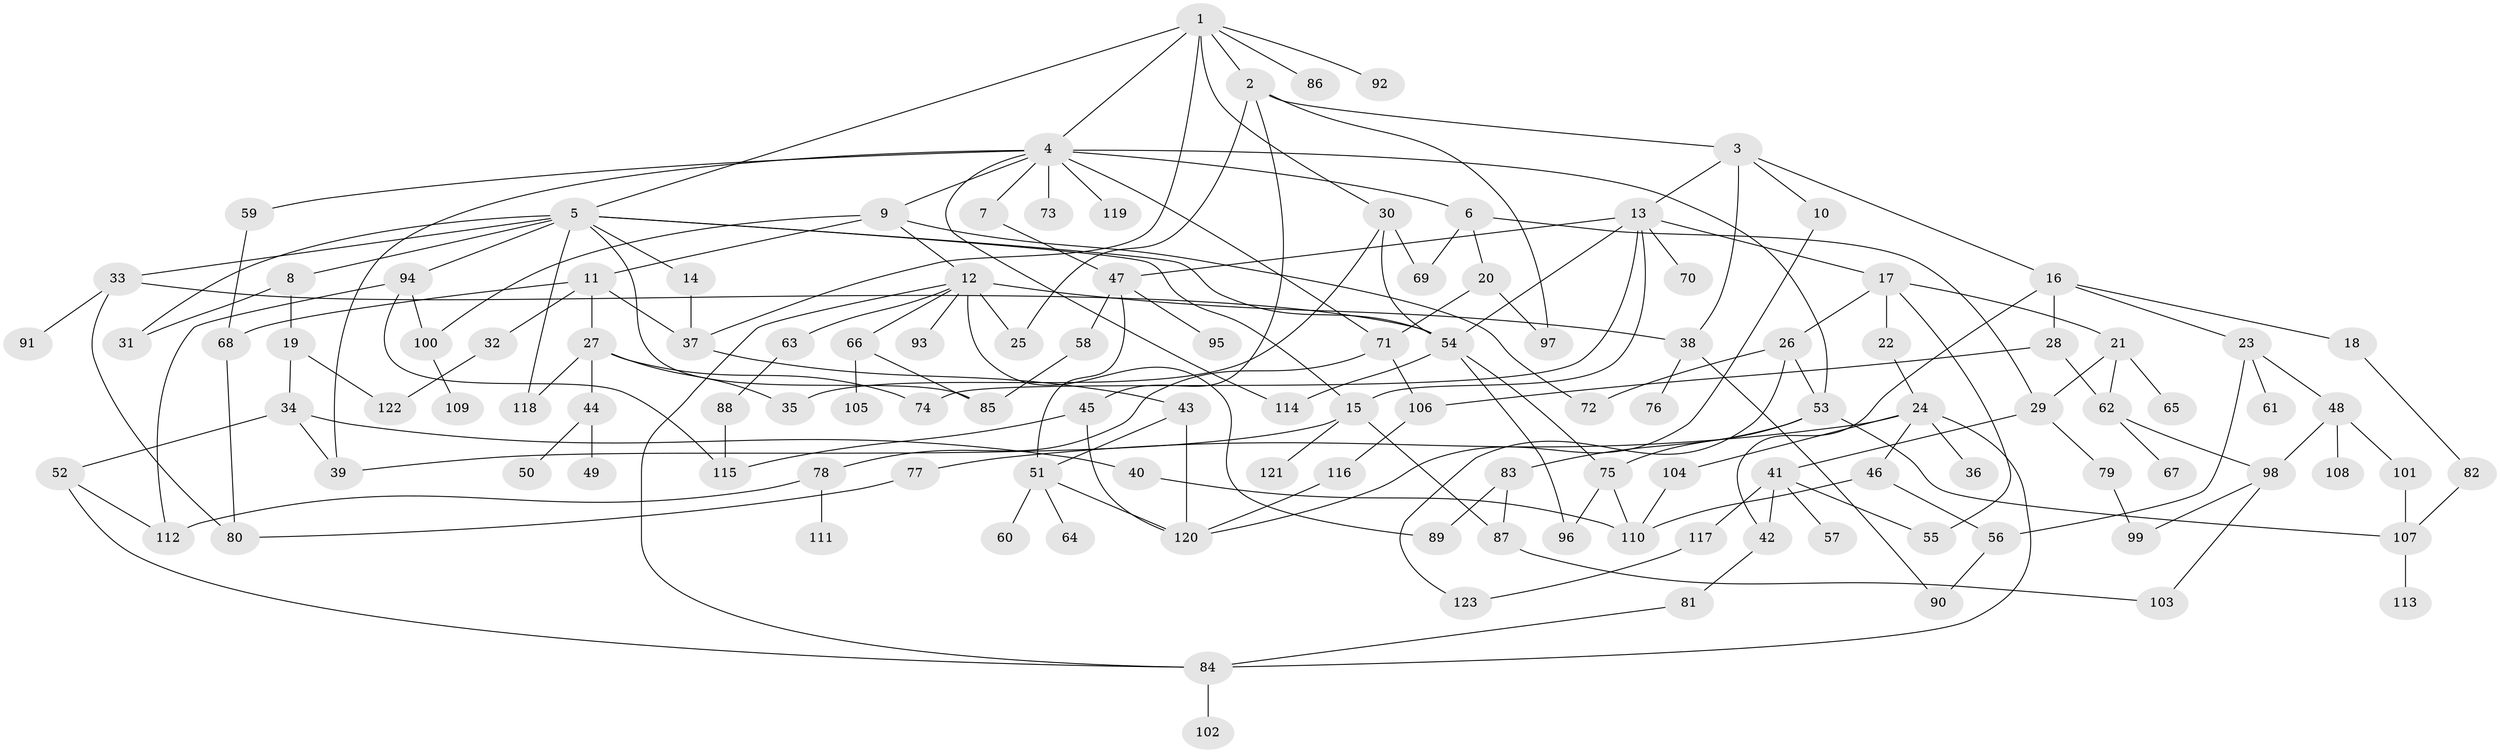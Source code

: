 // Generated by graph-tools (version 1.1) at 2025/34/03/09/25 02:34:00]
// undirected, 123 vertices, 182 edges
graph export_dot {
graph [start="1"]
  node [color=gray90,style=filled];
  1;
  2;
  3;
  4;
  5;
  6;
  7;
  8;
  9;
  10;
  11;
  12;
  13;
  14;
  15;
  16;
  17;
  18;
  19;
  20;
  21;
  22;
  23;
  24;
  25;
  26;
  27;
  28;
  29;
  30;
  31;
  32;
  33;
  34;
  35;
  36;
  37;
  38;
  39;
  40;
  41;
  42;
  43;
  44;
  45;
  46;
  47;
  48;
  49;
  50;
  51;
  52;
  53;
  54;
  55;
  56;
  57;
  58;
  59;
  60;
  61;
  62;
  63;
  64;
  65;
  66;
  67;
  68;
  69;
  70;
  71;
  72;
  73;
  74;
  75;
  76;
  77;
  78;
  79;
  80;
  81;
  82;
  83;
  84;
  85;
  86;
  87;
  88;
  89;
  90;
  91;
  92;
  93;
  94;
  95;
  96;
  97;
  98;
  99;
  100;
  101;
  102;
  103;
  104;
  105;
  106;
  107;
  108;
  109;
  110;
  111;
  112;
  113;
  114;
  115;
  116;
  117;
  118;
  119;
  120;
  121;
  122;
  123;
  1 -- 2;
  1 -- 4;
  1 -- 5;
  1 -- 30;
  1 -- 86;
  1 -- 92;
  1 -- 37;
  2 -- 3;
  2 -- 45;
  2 -- 25;
  2 -- 97;
  3 -- 10;
  3 -- 13;
  3 -- 16;
  3 -- 38;
  4 -- 6;
  4 -- 7;
  4 -- 9;
  4 -- 53;
  4 -- 59;
  4 -- 73;
  4 -- 119;
  4 -- 114;
  4 -- 39;
  4 -- 71;
  5 -- 8;
  5 -- 14;
  5 -- 33;
  5 -- 54;
  5 -- 94;
  5 -- 118;
  5 -- 85;
  5 -- 15;
  5 -- 31;
  6 -- 20;
  6 -- 29;
  6 -- 69;
  7 -- 47;
  8 -- 19;
  8 -- 31;
  9 -- 11;
  9 -- 12;
  9 -- 72;
  9 -- 100;
  10 -- 120;
  11 -- 27;
  11 -- 32;
  11 -- 37;
  11 -- 68;
  12 -- 25;
  12 -- 63;
  12 -- 66;
  12 -- 89;
  12 -- 93;
  12 -- 84;
  12 -- 38;
  13 -- 15;
  13 -- 17;
  13 -- 47;
  13 -- 70;
  13 -- 74;
  13 -- 54;
  14 -- 37;
  15 -- 39;
  15 -- 121;
  15 -- 87;
  16 -- 18;
  16 -- 23;
  16 -- 28;
  16 -- 42;
  17 -- 21;
  17 -- 22;
  17 -- 26;
  17 -- 55;
  18 -- 82;
  19 -- 34;
  19 -- 122;
  20 -- 71;
  20 -- 97;
  21 -- 62;
  21 -- 65;
  21 -- 29;
  22 -- 24;
  23 -- 48;
  23 -- 61;
  23 -- 56;
  24 -- 36;
  24 -- 46;
  24 -- 77;
  24 -- 104;
  24 -- 84;
  26 -- 72;
  26 -- 53;
  26 -- 123;
  27 -- 44;
  27 -- 74;
  27 -- 118;
  27 -- 35;
  28 -- 106;
  28 -- 62;
  29 -- 41;
  29 -- 79;
  30 -- 35;
  30 -- 69;
  30 -- 54;
  32 -- 122;
  33 -- 91;
  33 -- 54;
  33 -- 80;
  34 -- 40;
  34 -- 52;
  34 -- 39;
  37 -- 43;
  38 -- 76;
  38 -- 90;
  40 -- 110;
  41 -- 57;
  41 -- 117;
  41 -- 42;
  41 -- 55;
  42 -- 81;
  43 -- 120;
  43 -- 51;
  44 -- 49;
  44 -- 50;
  45 -- 120;
  45 -- 115;
  46 -- 56;
  46 -- 110;
  47 -- 51;
  47 -- 58;
  47 -- 95;
  48 -- 98;
  48 -- 101;
  48 -- 108;
  51 -- 60;
  51 -- 64;
  51 -- 120;
  52 -- 84;
  52 -- 112;
  53 -- 75;
  53 -- 83;
  53 -- 107;
  54 -- 96;
  54 -- 114;
  54 -- 75;
  56 -- 90;
  58 -- 85;
  59 -- 68;
  62 -- 67;
  62 -- 98;
  63 -- 88;
  66 -- 105;
  66 -- 85;
  68 -- 80;
  71 -- 78;
  71 -- 106;
  75 -- 110;
  75 -- 96;
  77 -- 80;
  78 -- 111;
  78 -- 112;
  79 -- 99;
  81 -- 84;
  82 -- 107;
  83 -- 87;
  83 -- 89;
  84 -- 102;
  87 -- 103;
  88 -- 115;
  94 -- 100;
  94 -- 112;
  94 -- 115;
  98 -- 99;
  98 -- 103;
  100 -- 109;
  101 -- 107;
  104 -- 110;
  106 -- 116;
  107 -- 113;
  116 -- 120;
  117 -- 123;
}
